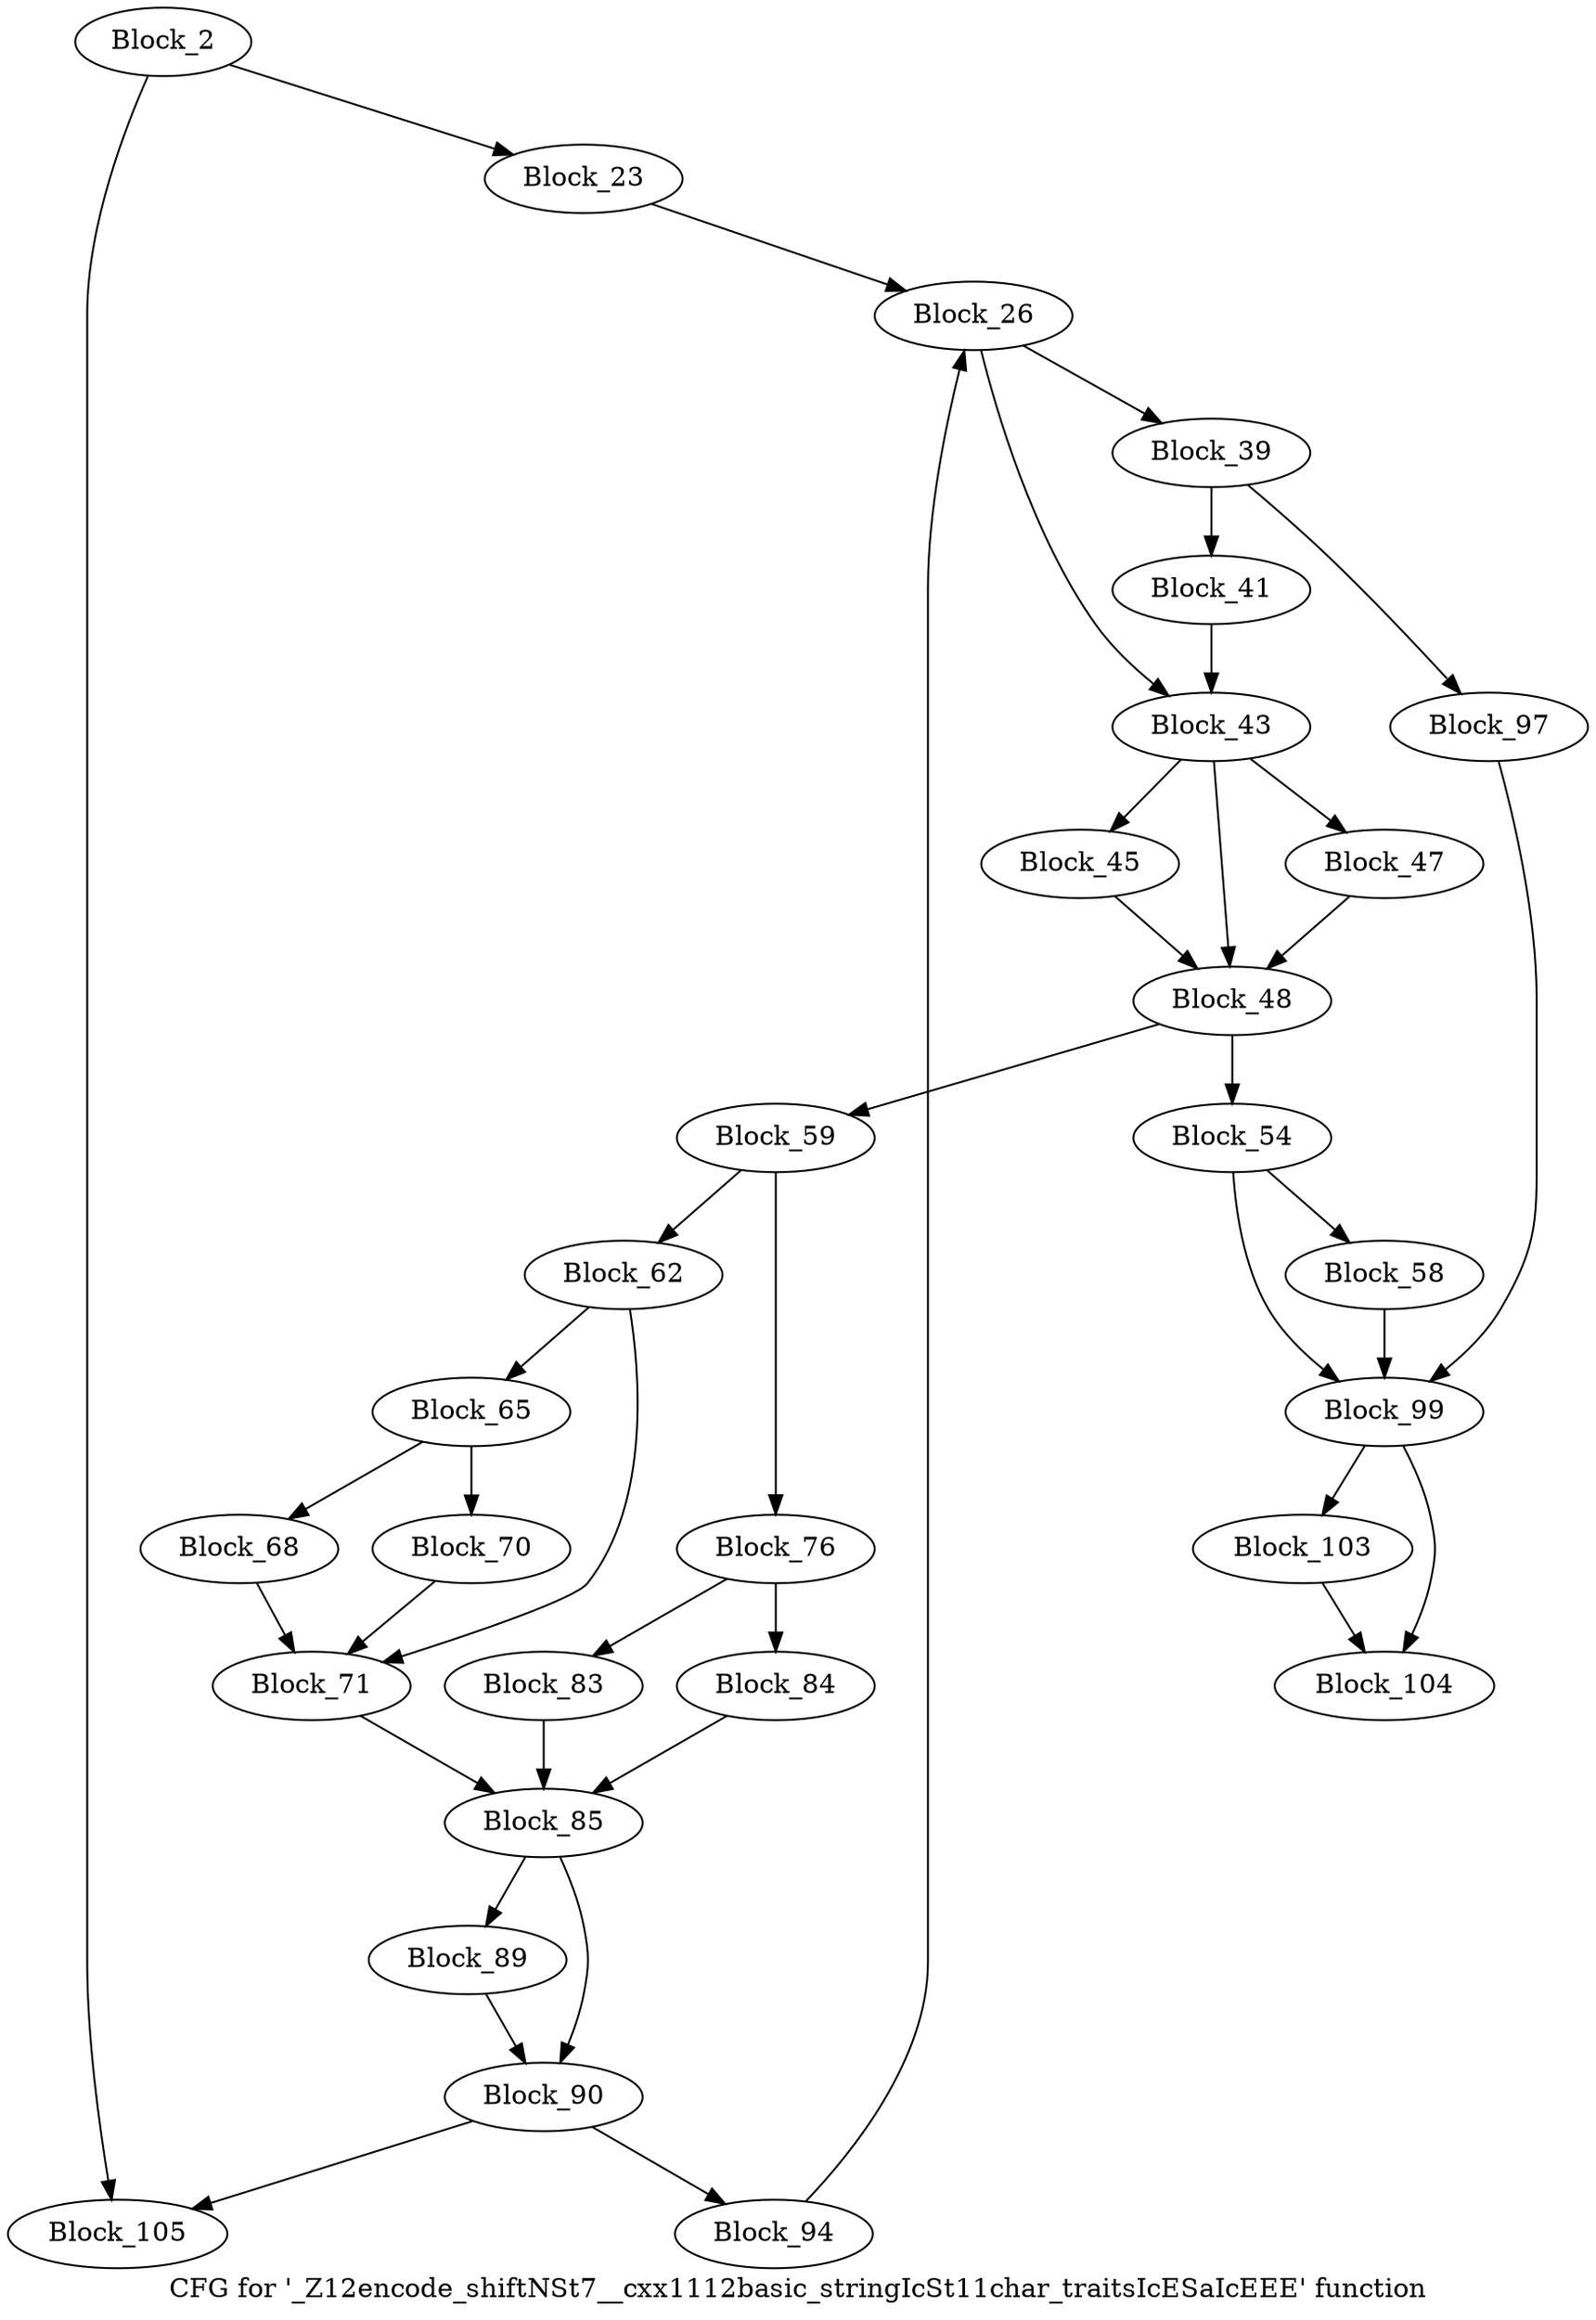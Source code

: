 digraph "CFG for '_Z12encode_shiftNSt7__cxx1112basic_stringIcSt11char_traitsIcESaIcEEE' function" {
	label="CFG for '_Z12encode_shiftNSt7__cxx1112basic_stringIcSt11char_traitsIcESaIcEEE' function";

	block_2 [label="Block_2"];
	block_2:s0 -> block_105;
	block_2:s1 -> block_23;
	block_23 [label="Block_23"];
	block_23 -> block_26;
	block_26 [label="Block_26"];
	block_26:s0 -> block_39;
	block_26:s1 -> block_43;
	block_39 [label="Block_39"];
	block_39 -> block_41;
	block_39 -> block_97;
	block_41 [label="Block_41"];
	block_41 -> block_43;
	block_43 [label="Block_43"];
	block_43:s0 -> block_47;
	block_43:s1 -> block_45;
	block_43:s2 -> block_48;
	block_45 [label="Block_45"];
	block_45 -> block_48;
	block_47 [label="Block_47"];
	block_47 -> block_48;
	block_48 [label="Block_48"];
	block_48 -> block_59;
	block_48 -> block_54;
	block_54 [label="Block_54"];
	block_54:s0 -> block_99;
	block_54:s1 -> block_58;
	block_58 [label="Block_58"];
	block_58 -> block_99;
	block_59 [label="Block_59"];
	block_59:s0 -> block_62;
	block_59:s1 -> block_76;
	block_62 [label="Block_62"];
	block_62:s0 -> block_71;
	block_62:s1 -> block_65;
	block_65 [label="Block_65"];
	block_65:s0 -> block_68;
	block_65:s1 -> block_70;
	block_68 [label="Block_68"];
	block_68 -> block_71;
	block_70 [label="Block_70"];
	block_70 -> block_71;
	block_71 [label="Block_71"];
	block_71 -> block_85;
	block_76 [label="Block_76"];
	block_76:s0 -> block_84;
	block_76:s1 -> block_83;
	block_83 [label="Block_83"];
	block_83 -> block_85;
	block_84 [label="Block_84"];
	block_84 -> block_85;
	block_85 [label="Block_85"];
	block_85:s0 -> block_90;
	block_85:s1 -> block_89;
	block_89 [label="Block_89"];
	block_89 -> block_90;
	block_90 [label="Block_90"];
	block_90:s0 -> block_94;
	block_90:s1 -> block_105;
	block_94 [label="Block_94"];
	block_94 -> block_26;
	block_97 [label="Block_97"];
	block_97 -> block_99;
	block_99 [label="Block_99"];
	block_99:s0 -> block_104;
	block_99:s1 -> block_103;
	block_103 [label="Block_103"];
	block_103 -> block_104;
	block_104 [label="Block_104"];
	block_105 [label="Block_105"];
}
